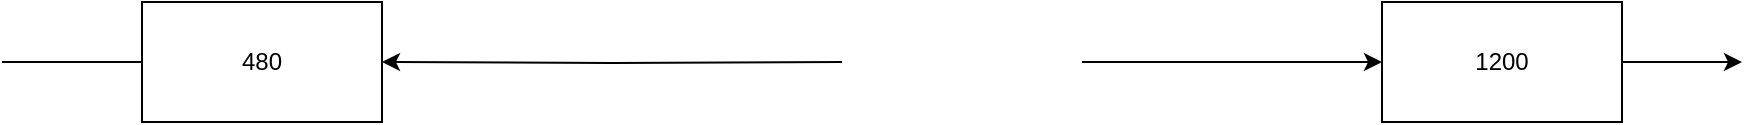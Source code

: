 <mxfile version="14.4.8" type="github"><diagram id="SFuyGvuM8yBHOJyickoc" name="Page-1"><mxGraphModel dx="1038" dy="548" grid="1" gridSize="10" guides="1" tooltips="1" connect="1" arrows="1" fold="1" page="1" pageScale="1" pageWidth="827" pageHeight="1169" math="0" shadow="0"><root><mxCell id="0"/><mxCell id="1" parent="0"/><mxCell id="Ta1DA7u1XUaCUAw-zDH2-1" value="" style="endArrow=none;html=1;" parent="1" target="Ta1DA7u1XUaCUAw-zDH2-2" edge="1"><mxGeometry width="50" height="50" relative="1" as="geometry"><mxPoint x="30" y="240" as="sourcePoint"/><mxPoint x="700" y="240" as="targetPoint"/></mxGeometry></mxCell><mxCell id="Ta1DA7u1XUaCUAw-zDH2-2" value="480" style="rounded=0;whiteSpace=wrap;html=1;" parent="1" vertex="1"><mxGeometry x="100" y="210" width="120" height="60" as="geometry"/></mxCell><mxCell id="Ta1DA7u1XUaCUAw-zDH2-4" style="edgeStyle=orthogonalEdgeStyle;rounded=0;orthogonalLoop=1;jettySize=auto;html=1;exitX=0;exitY=0.5;exitDx=0;exitDy=0;entryX=1;entryY=0.5;entryDx=0;entryDy=0;" parent="1" target="Ta1DA7u1XUaCUAw-zDH2-2" edge="1"><mxGeometry relative="1" as="geometry"><mxPoint x="450" y="240" as="sourcePoint"/></mxGeometry></mxCell><mxCell id="Ta1DA7u1XUaCUAw-zDH2-5" style="edgeStyle=orthogonalEdgeStyle;rounded=0;orthogonalLoop=1;jettySize=auto;html=1;exitX=1;exitY=0.5;exitDx=0;exitDy=0;" parent="1" edge="1"><mxGeometry relative="1" as="geometry"><mxPoint x="720" y="240" as="targetPoint"/><mxPoint x="570" y="240" as="sourcePoint"/></mxGeometry></mxCell><mxCell id="Ta1DA7u1XUaCUAw-zDH2-7" style="edgeStyle=orthogonalEdgeStyle;rounded=0;orthogonalLoop=1;jettySize=auto;html=1;exitX=1;exitY=0.5;exitDx=0;exitDy=0;" parent="1" source="Ta1DA7u1XUaCUAw-zDH2-6" edge="1"><mxGeometry relative="1" as="geometry"><mxPoint x="900" y="240" as="targetPoint"/></mxGeometry></mxCell><mxCell id="Ta1DA7u1XUaCUAw-zDH2-6" value="1200" style="rounded=0;whiteSpace=wrap;html=1;" parent="1" vertex="1"><mxGeometry x="720" y="210" width="120" height="60" as="geometry"/></mxCell></root></mxGraphModel></diagram></mxfile>